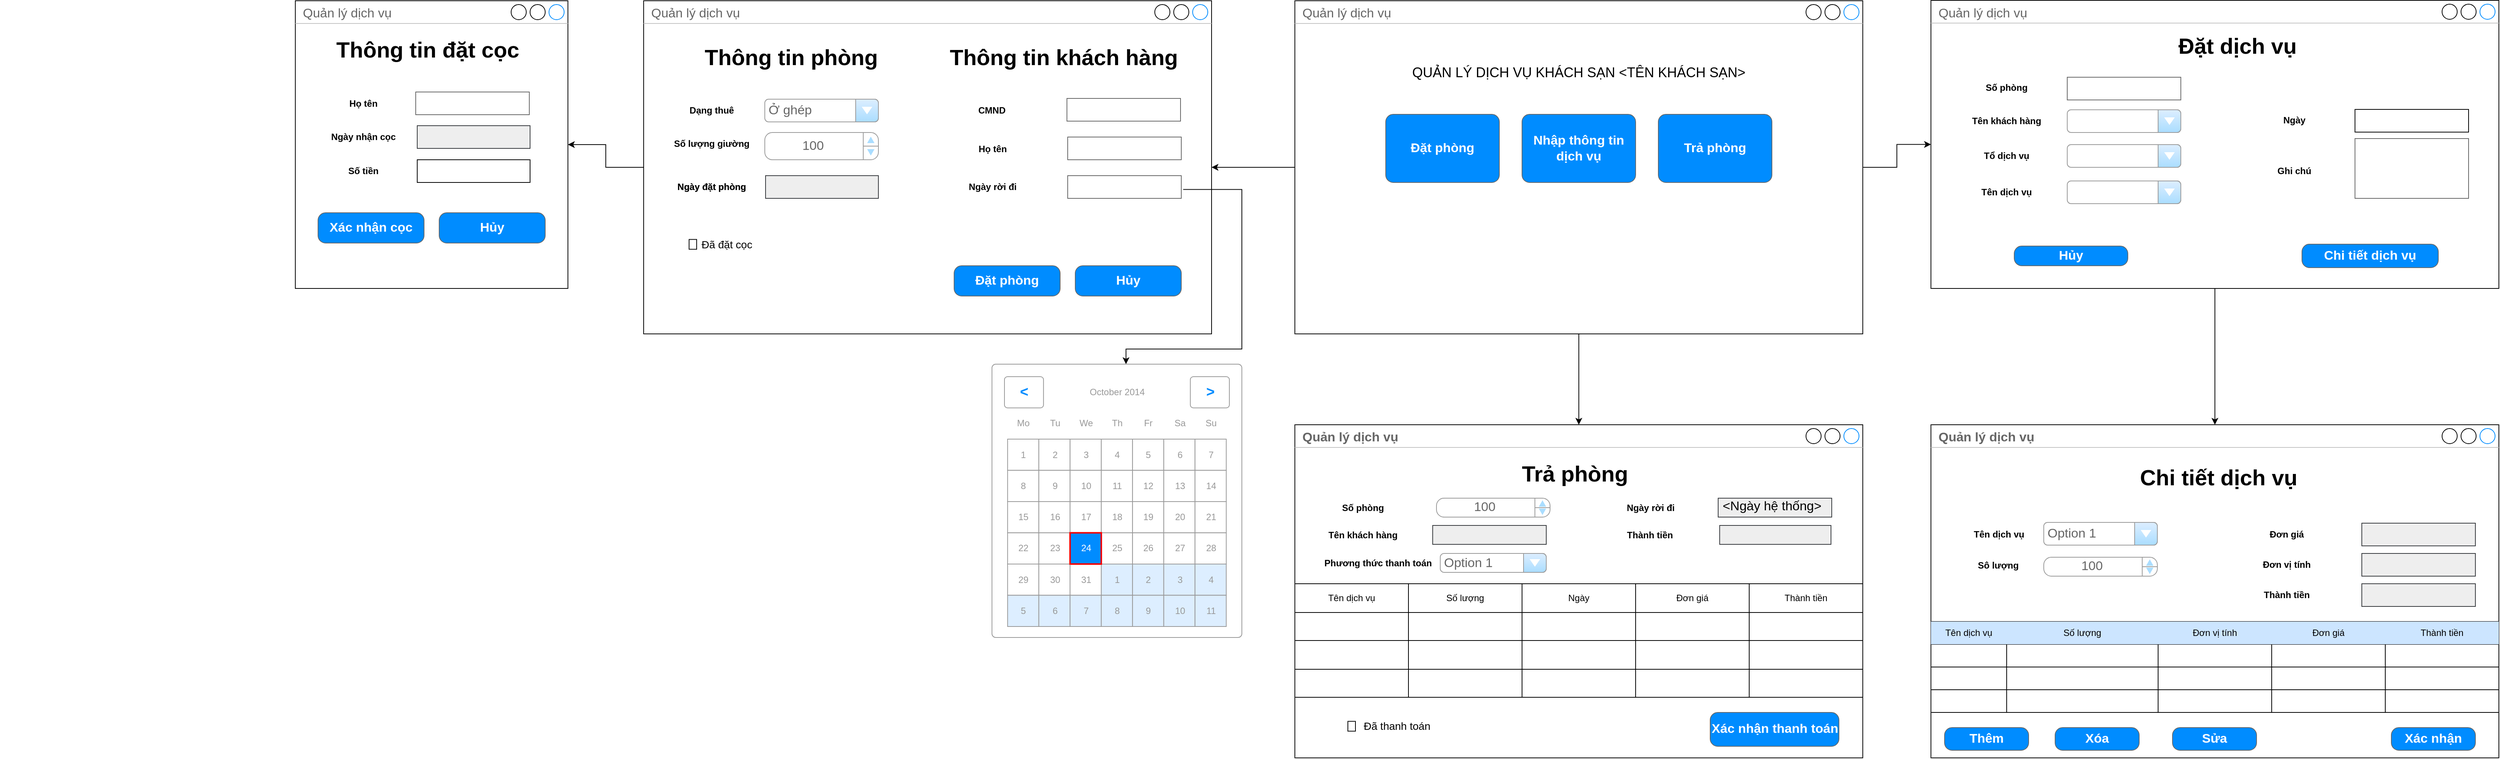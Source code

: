 <mxfile version="14.7.7" type="github">
  <diagram id="JSLYW5las_3jaCacX6Xa" name="Page-1">
    <mxGraphModel dx="2921" dy="644" grid="1" gridSize="10" guides="1" tooltips="1" connect="1" arrows="1" fold="1" page="1" pageScale="1" pageWidth="850" pageHeight="1100" math="0" shadow="0">
      <root>
        <mxCell id="0" />
        <mxCell id="1" parent="0" />
        <mxCell id="J86y39Cw3nPgJy3DNBM7-63" style="edgeStyle=orthogonalEdgeStyle;rounded=0;orthogonalLoop=1;jettySize=auto;html=1;" parent="1" source="ujUrHDo3ct17JqZA6DmU-1" target="iy7l8Z3j97CfQDaK9TCk-16" edge="1">
          <mxGeometry relative="1" as="geometry" />
        </mxCell>
        <mxCell id="J86y39Cw3nPgJy3DNBM7-64" style="edgeStyle=orthogonalEdgeStyle;rounded=0;orthogonalLoop=1;jettySize=auto;html=1;" parent="1" source="ujUrHDo3ct17JqZA6DmU-1" target="iy7l8Z3j97CfQDaK9TCk-17" edge="1">
          <mxGeometry relative="1" as="geometry" />
        </mxCell>
        <mxCell id="J86y39Cw3nPgJy3DNBM7-65" style="edgeStyle=orthogonalEdgeStyle;rounded=0;orthogonalLoop=1;jettySize=auto;html=1;" parent="1" source="ujUrHDo3ct17JqZA6DmU-1" target="ujUrHDo3ct17JqZA6DmU-11" edge="1">
          <mxGeometry relative="1" as="geometry" />
        </mxCell>
        <mxCell id="ujUrHDo3ct17JqZA6DmU-1" value="Quản lý dịch vụ" style="strokeWidth=1;shadow=0;dashed=0;align=center;html=1;shape=mxgraph.mockup.containers.window;align=left;verticalAlign=top;spacingLeft=8;strokeColor2=#008cff;strokeColor3=#c4c4c4;fontColor=#666666;mainText=;fontSize=17;labelBackgroundColor=none;" parent="1" vertex="1">
          <mxGeometry x="60" y="30" width="750" height="440" as="geometry" />
        </mxCell>
        <mxCell id="ujUrHDo3ct17JqZA6DmU-8" value="Đặt phòng" style="strokeWidth=1;shadow=0;dashed=0;align=center;html=1;shape=mxgraph.mockup.buttons.button;strokeColor=#666666;fontColor=#ffffff;mainText=;buttonStyle=round;fontSize=17;fontStyle=1;fillColor=#008cff;whiteSpace=wrap;" parent="1" vertex="1">
          <mxGeometry x="180" y="180" width="150" height="90" as="geometry" />
        </mxCell>
        <mxCell id="ujUrHDo3ct17JqZA6DmU-9" value="Nhập thông tin dịch vụ" style="strokeWidth=1;shadow=0;dashed=0;align=center;html=1;shape=mxgraph.mockup.buttons.button;strokeColor=#666666;fontColor=#ffffff;mainText=;buttonStyle=round;fontSize=17;fontStyle=1;fillColor=#008cff;whiteSpace=wrap;" parent="1" vertex="1">
          <mxGeometry x="360" y="180" width="150" height="90" as="geometry" />
        </mxCell>
        <mxCell id="ujUrHDo3ct17JqZA6DmU-10" value="Trả phòng" style="strokeWidth=1;shadow=0;dashed=0;align=center;html=1;shape=mxgraph.mockup.buttons.button;strokeColor=#666666;fontColor=#ffffff;mainText=;buttonStyle=round;fontSize=17;fontStyle=1;fillColor=#008cff;whiteSpace=wrap;" parent="1" vertex="1">
          <mxGeometry x="540" y="180" width="150" height="90" as="geometry" />
        </mxCell>
        <mxCell id="rDmMaY0uW623CmIvIKGu-4" style="edgeStyle=orthogonalEdgeStyle;rounded=0;orthogonalLoop=1;jettySize=auto;html=1;" parent="1" source="ujUrHDo3ct17JqZA6DmU-11" target="J86y39Cw3nPgJy3DNBM7-113" edge="1">
          <mxGeometry relative="1" as="geometry" />
        </mxCell>
        <mxCell id="ujUrHDo3ct17JqZA6DmU-11" value="Quản lý dịch vụ" style="strokeWidth=1;shadow=0;dashed=0;align=center;html=1;shape=mxgraph.mockup.containers.window;align=left;verticalAlign=top;spacingLeft=8;strokeColor2=#008cff;strokeColor3=#c4c4c4;fontColor=#666666;mainText=;fontSize=17;labelBackgroundColor=none;" parent="1" vertex="1">
          <mxGeometry x="-800" y="30" width="750" height="440" as="geometry" />
        </mxCell>
        <mxCell id="ujUrHDo3ct17JqZA6DmU-30" value="Dạng thuê" style="text;html=1;strokeColor=none;fillColor=none;align=center;verticalAlign=middle;whiteSpace=wrap;rounded=0;fontStyle=1" parent="1" vertex="1">
          <mxGeometry x="-770" y="160" width="120" height="30" as="geometry" />
        </mxCell>
        <mxCell id="ujUrHDo3ct17JqZA6DmU-31" value="Ở ghép" style="strokeWidth=1;shadow=0;dashed=0;align=center;html=1;shape=mxgraph.mockup.forms.comboBox;strokeColor=#999999;fillColor=#ddeeff;align=left;fillColor2=#aaddff;mainText=;fontColor=#666666;fontSize=17;spacingLeft=3;" parent="1" vertex="1">
          <mxGeometry x="-640" y="160" width="150" height="30" as="geometry" />
        </mxCell>
        <mxCell id="ujUrHDo3ct17JqZA6DmU-124" style="edgeStyle=orthogonalEdgeStyle;rounded=0;orthogonalLoop=1;jettySize=auto;html=1;fontSize=29;" parent="1" edge="1">
          <mxGeometry relative="1" as="geometry">
            <Array as="points">
              <mxPoint x="-400" y="235" />
              <mxPoint x="-400" y="453" />
              <mxPoint x="-370" y="453" />
              <mxPoint x="-370" y="990" />
            </Array>
            <mxPoint x="-490" y="235" as="sourcePoint" />
          </mxGeometry>
        </mxCell>
        <mxCell id="ujUrHDo3ct17JqZA6DmU-40" value="Thông tin phòng" style="text;html=1;strokeColor=none;fillColor=none;align=center;verticalAlign=middle;whiteSpace=wrap;rounded=0;fontSize=29;fontStyle=1" parent="1" vertex="1">
          <mxGeometry x="-760" y="70" width="310" height="70" as="geometry" />
        </mxCell>
        <mxCell id="ujUrHDo3ct17JqZA6DmU-41" value="Thông tin khách hàng" style="text;html=1;strokeColor=none;fillColor=none;align=center;verticalAlign=middle;whiteSpace=wrap;rounded=0;fontSize=29;fontStyle=1" parent="1" vertex="1">
          <mxGeometry x="-400" y="70" width="310" height="70" as="geometry" />
        </mxCell>
        <mxCell id="ujUrHDo3ct17JqZA6DmU-43" value="CMND" style="text;html=1;strokeColor=none;fillColor=none;align=center;verticalAlign=middle;whiteSpace=wrap;rounded=0;fontStyle=1" parent="1" vertex="1">
          <mxGeometry x="-400" y="160" width="120" height="30" as="geometry" />
        </mxCell>
        <mxCell id="ujUrHDo3ct17JqZA6DmU-44" value="" style="strokeWidth=1;shadow=0;dashed=0;align=center;html=1;shape=mxgraph.mockup.text.textBox;fontColor=#666666;align=left;fontSize=17;spacingLeft=4;spacingTop=-3;strokeColor=#666666;mainText=;fillColor=#FFFFFF;" parent="1" vertex="1">
          <mxGeometry x="-241" y="159" width="150" height="30" as="geometry" />
        </mxCell>
        <mxCell id="ujUrHDo3ct17JqZA6DmU-45" value="Họ tên" style="text;html=1;strokeColor=none;fillColor=none;align=center;verticalAlign=middle;whiteSpace=wrap;rounded=0;fontStyle=1" parent="1" vertex="1">
          <mxGeometry x="-399" y="211" width="120" height="30" as="geometry" />
        </mxCell>
        <mxCell id="ujUrHDo3ct17JqZA6DmU-46" value="" style="strokeWidth=1;shadow=0;dashed=0;align=center;html=1;shape=mxgraph.mockup.text.textBox;fontColor=#666666;align=left;fontSize=17;spacingLeft=4;spacingTop=-3;strokeColor=#666666;mainText=;fillColor=#FFFFFF;" parent="1" vertex="1">
          <mxGeometry x="-240" y="210" width="150" height="30" as="geometry" />
        </mxCell>
        <mxCell id="ujUrHDo3ct17JqZA6DmU-47" value="Ngày rời đi" style="text;html=1;strokeColor=none;fillColor=none;align=center;verticalAlign=middle;whiteSpace=wrap;rounded=0;fontStyle=1" parent="1" vertex="1">
          <mxGeometry x="-399" y="261" width="120" height="30" as="geometry" />
        </mxCell>
        <mxCell id="ujUrHDo3ct17JqZA6DmU-117" style="edgeStyle=orthogonalEdgeStyle;rounded=0;orthogonalLoop=1;jettySize=auto;html=1;fontSize=29;exitX=1.017;exitY=0.608;exitDx=0;exitDy=0;exitPerimeter=0;" parent="1" source="ujUrHDo3ct17JqZA6DmU-48" target="ujUrHDo3ct17JqZA6DmU-63" edge="1">
          <mxGeometry relative="1" as="geometry">
            <Array as="points">
              <mxPoint x="-10" y="279" />
              <mxPoint x="-10" y="490" />
              <mxPoint x="-163" y="490" />
            </Array>
          </mxGeometry>
        </mxCell>
        <mxCell id="ujUrHDo3ct17JqZA6DmU-48" value="" style="strokeWidth=1;shadow=0;dashed=0;align=center;html=1;shape=mxgraph.mockup.text.textBox;fontColor=#666666;align=left;fontSize=17;spacingLeft=4;spacingTop=-3;strokeColor=#666666;mainText=;fillColor=#FFFFFF;" parent="1" vertex="1">
          <mxGeometry x="-240" y="261" width="150" height="30" as="geometry" />
        </mxCell>
        <mxCell id="ujUrHDo3ct17JqZA6DmU-61" value="Số lượng giường" style="text;html=1;strokeColor=none;fillColor=none;align=center;verticalAlign=middle;whiteSpace=wrap;rounded=0;fontStyle=1" parent="1" vertex="1">
          <mxGeometry x="-770" y="204" width="120" height="30" as="geometry" />
        </mxCell>
        <mxCell id="ujUrHDo3ct17JqZA6DmU-63" value="" style="strokeWidth=1;shadow=0;dashed=0;align=center;html=1;shape=mxgraph.mockup.forms.rrect;rSize=5;strokeColor=#999999;fillColor=#ffffff;fontSize=29;" parent="1" vertex="1">
          <mxGeometry x="-340" y="510" width="330" height="360.94" as="geometry" />
        </mxCell>
        <mxCell id="ujUrHDo3ct17JqZA6DmU-64" value="October 2014" style="strokeWidth=1;shadow=0;dashed=0;align=center;html=1;shape=mxgraph.mockup.forms.anchor;fontColor=#999999;" parent="ujUrHDo3ct17JqZA6DmU-63" vertex="1">
          <mxGeometry x="61.875" y="16.5" width="206.25" height="41.25" as="geometry" />
        </mxCell>
        <mxCell id="ujUrHDo3ct17JqZA6DmU-65" value="&lt;" style="strokeWidth=1;shadow=0;dashed=0;align=center;html=1;shape=mxgraph.mockup.forms.rrect;rSize=4;strokeColor=#999999;fontColor=#008cff;fontSize=19;fontStyle=1;" parent="ujUrHDo3ct17JqZA6DmU-63" vertex="1">
          <mxGeometry x="16.5" y="16.5" width="51.562" height="41.25" as="geometry" />
        </mxCell>
        <mxCell id="ujUrHDo3ct17JqZA6DmU-66" value="&gt;" style="strokeWidth=1;shadow=0;dashed=0;align=center;html=1;shape=mxgraph.mockup.forms.rrect;rSize=4;strokeColor=#999999;fontColor=#008cff;fontSize=19;fontStyle=1;" parent="ujUrHDo3ct17JqZA6DmU-63" vertex="1">
          <mxGeometry x="261.938" y="16.5" width="51.562" height="41.25" as="geometry" />
        </mxCell>
        <mxCell id="ujUrHDo3ct17JqZA6DmU-67" value="Mo" style="strokeWidth=1;shadow=0;dashed=0;align=center;html=1;shape=mxgraph.mockup.forms.anchor;fontColor=#999999;" parent="ujUrHDo3ct17JqZA6DmU-63" vertex="1">
          <mxGeometry x="20.625" y="57.75" width="41.25" height="41.25" as="geometry" />
        </mxCell>
        <mxCell id="ujUrHDo3ct17JqZA6DmU-68" value="Tu" style="strokeWidth=1;shadow=0;dashed=0;align=center;html=1;shape=mxgraph.mockup.forms.anchor;fontColor=#999999;" parent="ujUrHDo3ct17JqZA6DmU-63" vertex="1">
          <mxGeometry x="61.875" y="57.75" width="41.25" height="41.25" as="geometry" />
        </mxCell>
        <mxCell id="ujUrHDo3ct17JqZA6DmU-69" value="We" style="strokeWidth=1;shadow=0;dashed=0;align=center;html=1;shape=mxgraph.mockup.forms.anchor;fontColor=#999999;" parent="ujUrHDo3ct17JqZA6DmU-63" vertex="1">
          <mxGeometry x="103.125" y="57.75" width="41.25" height="41.25" as="geometry" />
        </mxCell>
        <mxCell id="ujUrHDo3ct17JqZA6DmU-70" value="Th" style="strokeWidth=1;shadow=0;dashed=0;align=center;html=1;shape=mxgraph.mockup.forms.anchor;fontColor=#999999;" parent="ujUrHDo3ct17JqZA6DmU-63" vertex="1">
          <mxGeometry x="144.375" y="57.75" width="41.25" height="41.25" as="geometry" />
        </mxCell>
        <mxCell id="ujUrHDo3ct17JqZA6DmU-71" value="Fr" style="strokeWidth=1;shadow=0;dashed=0;align=center;html=1;shape=mxgraph.mockup.forms.anchor;fontColor=#999999;" parent="ujUrHDo3ct17JqZA6DmU-63" vertex="1">
          <mxGeometry x="185.625" y="57.75" width="41.25" height="41.25" as="geometry" />
        </mxCell>
        <mxCell id="ujUrHDo3ct17JqZA6DmU-72" value="Sa" style="strokeWidth=1;shadow=0;dashed=0;align=center;html=1;shape=mxgraph.mockup.forms.anchor;fontColor=#999999;" parent="ujUrHDo3ct17JqZA6DmU-63" vertex="1">
          <mxGeometry x="226.875" y="57.75" width="41.25" height="41.25" as="geometry" />
        </mxCell>
        <mxCell id="ujUrHDo3ct17JqZA6DmU-73" value="Su" style="strokeWidth=1;shadow=0;dashed=0;align=center;html=1;shape=mxgraph.mockup.forms.anchor;fontColor=#999999;" parent="ujUrHDo3ct17JqZA6DmU-63" vertex="1">
          <mxGeometry x="268.125" y="57.75" width="41.25" height="41.25" as="geometry" />
        </mxCell>
        <mxCell id="ujUrHDo3ct17JqZA6DmU-74" value="1" style="strokeWidth=1;shadow=0;dashed=0;align=center;html=1;shape=mxgraph.mockup.forms.rrect;rSize=0;strokeColor=#999999;fontColor=#999999;" parent="ujUrHDo3ct17JqZA6DmU-63" vertex="1">
          <mxGeometry x="20.625" y="99.001" width="41.25" height="41.25" as="geometry" />
        </mxCell>
        <mxCell id="ujUrHDo3ct17JqZA6DmU-75" value="2" style="strokeWidth=1;shadow=0;dashed=0;align=center;html=1;shape=mxgraph.mockup.forms.rrect;rSize=0;strokeColor=#999999;fontColor=#999999;" parent="ujUrHDo3ct17JqZA6DmU-63" vertex="1">
          <mxGeometry x="61.875" y="99.001" width="41.25" height="41.25" as="geometry" />
        </mxCell>
        <mxCell id="ujUrHDo3ct17JqZA6DmU-76" value="3" style="strokeWidth=1;shadow=0;dashed=0;align=center;html=1;shape=mxgraph.mockup.forms.rrect;rSize=0;strokeColor=#999999;fontColor=#999999;" parent="ujUrHDo3ct17JqZA6DmU-63" vertex="1">
          <mxGeometry x="103.125" y="99.001" width="41.25" height="41.25" as="geometry" />
        </mxCell>
        <mxCell id="ujUrHDo3ct17JqZA6DmU-77" value="4" style="strokeWidth=1;shadow=0;dashed=0;align=center;html=1;shape=mxgraph.mockup.forms.rrect;rSize=0;strokeColor=#999999;fontColor=#999999;" parent="ujUrHDo3ct17JqZA6DmU-63" vertex="1">
          <mxGeometry x="144.375" y="99.001" width="41.25" height="41.25" as="geometry" />
        </mxCell>
        <mxCell id="ujUrHDo3ct17JqZA6DmU-78" value="5" style="strokeWidth=1;shadow=0;dashed=0;align=center;html=1;shape=mxgraph.mockup.forms.rrect;rSize=0;strokeColor=#999999;fontColor=#999999;" parent="ujUrHDo3ct17JqZA6DmU-63" vertex="1">
          <mxGeometry x="185.625" y="99.001" width="41.25" height="41.25" as="geometry" />
        </mxCell>
        <mxCell id="ujUrHDo3ct17JqZA6DmU-79" value="6" style="strokeWidth=1;shadow=0;dashed=0;align=center;html=1;shape=mxgraph.mockup.forms.rrect;rSize=0;strokeColor=#999999;fontColor=#999999;" parent="ujUrHDo3ct17JqZA6DmU-63" vertex="1">
          <mxGeometry x="226.875" y="99.001" width="41.25" height="41.25" as="geometry" />
        </mxCell>
        <mxCell id="ujUrHDo3ct17JqZA6DmU-80" value="7" style="strokeWidth=1;shadow=0;dashed=0;align=center;html=1;shape=mxgraph.mockup.forms.rrect;rSize=0;strokeColor=#999999;fontColor=#999999;" parent="ujUrHDo3ct17JqZA6DmU-63" vertex="1">
          <mxGeometry x="268.125" y="99.001" width="41.25" height="41.25" as="geometry" />
        </mxCell>
        <mxCell id="ujUrHDo3ct17JqZA6DmU-81" value="8" style="strokeWidth=1;shadow=0;dashed=0;align=center;html=1;shape=mxgraph.mockup.forms.rrect;rSize=0;strokeColor=#999999;fontColor=#999999;" parent="ujUrHDo3ct17JqZA6DmU-63" vertex="1">
          <mxGeometry x="20.625" y="140.251" width="41.25" height="41.25" as="geometry" />
        </mxCell>
        <mxCell id="ujUrHDo3ct17JqZA6DmU-82" value="9" style="strokeWidth=1;shadow=0;dashed=0;align=center;html=1;shape=mxgraph.mockup.forms.rrect;rSize=0;strokeColor=#999999;fontColor=#999999;" parent="ujUrHDo3ct17JqZA6DmU-63" vertex="1">
          <mxGeometry x="61.875" y="140.251" width="41.25" height="41.25" as="geometry" />
        </mxCell>
        <mxCell id="ujUrHDo3ct17JqZA6DmU-83" value="10" style="strokeWidth=1;shadow=0;dashed=0;align=center;html=1;shape=mxgraph.mockup.forms.rrect;rSize=0;strokeColor=#999999;fontColor=#999999;" parent="ujUrHDo3ct17JqZA6DmU-63" vertex="1">
          <mxGeometry x="103.125" y="140.251" width="41.25" height="41.25" as="geometry" />
        </mxCell>
        <mxCell id="ujUrHDo3ct17JqZA6DmU-84" value="11" style="strokeWidth=1;shadow=0;dashed=0;align=center;html=1;shape=mxgraph.mockup.forms.rrect;rSize=0;strokeColor=#999999;fontColor=#999999;" parent="ujUrHDo3ct17JqZA6DmU-63" vertex="1">
          <mxGeometry x="144.375" y="140.251" width="41.25" height="41.25" as="geometry" />
        </mxCell>
        <mxCell id="ujUrHDo3ct17JqZA6DmU-85" value="12" style="strokeWidth=1;shadow=0;dashed=0;align=center;html=1;shape=mxgraph.mockup.forms.rrect;rSize=0;strokeColor=#999999;fontColor=#999999;" parent="ujUrHDo3ct17JqZA6DmU-63" vertex="1">
          <mxGeometry x="185.625" y="140.251" width="41.25" height="41.25" as="geometry" />
        </mxCell>
        <mxCell id="ujUrHDo3ct17JqZA6DmU-86" value="13" style="strokeWidth=1;shadow=0;dashed=0;align=center;html=1;shape=mxgraph.mockup.forms.rrect;rSize=0;strokeColor=#999999;fontColor=#999999;" parent="ujUrHDo3ct17JqZA6DmU-63" vertex="1">
          <mxGeometry x="226.875" y="140.251" width="41.25" height="41.25" as="geometry" />
        </mxCell>
        <mxCell id="ujUrHDo3ct17JqZA6DmU-87" value="14" style="strokeWidth=1;shadow=0;dashed=0;align=center;html=1;shape=mxgraph.mockup.forms.rrect;rSize=0;strokeColor=#999999;fontColor=#999999;" parent="ujUrHDo3ct17JqZA6DmU-63" vertex="1">
          <mxGeometry x="268.125" y="140.251" width="41.25" height="41.25" as="geometry" />
        </mxCell>
        <mxCell id="ujUrHDo3ct17JqZA6DmU-88" value="15" style="strokeWidth=1;shadow=0;dashed=0;align=center;html=1;shape=mxgraph.mockup.forms.rrect;rSize=0;strokeColor=#999999;fontColor=#999999;" parent="ujUrHDo3ct17JqZA6DmU-63" vertex="1">
          <mxGeometry x="20.625" y="181.501" width="41.25" height="41.25" as="geometry" />
        </mxCell>
        <mxCell id="ujUrHDo3ct17JqZA6DmU-89" value="16" style="strokeWidth=1;shadow=0;dashed=0;align=center;html=1;shape=mxgraph.mockup.forms.rrect;rSize=0;strokeColor=#999999;fontColor=#999999;" parent="ujUrHDo3ct17JqZA6DmU-63" vertex="1">
          <mxGeometry x="61.875" y="181.501" width="41.25" height="41.25" as="geometry" />
        </mxCell>
        <mxCell id="ujUrHDo3ct17JqZA6DmU-90" value="17" style="strokeWidth=1;shadow=0;dashed=0;align=center;html=1;shape=mxgraph.mockup.forms.rrect;rSize=0;strokeColor=#999999;fontColor=#999999;" parent="ujUrHDo3ct17JqZA6DmU-63" vertex="1">
          <mxGeometry x="103.125" y="181.501" width="41.25" height="41.25" as="geometry" />
        </mxCell>
        <mxCell id="ujUrHDo3ct17JqZA6DmU-91" value="18" style="strokeWidth=1;shadow=0;dashed=0;align=center;html=1;shape=mxgraph.mockup.forms.rrect;rSize=0;strokeColor=#999999;fontColor=#999999;" parent="ujUrHDo3ct17JqZA6DmU-63" vertex="1">
          <mxGeometry x="144.375" y="181.501" width="41.25" height="41.25" as="geometry" />
        </mxCell>
        <mxCell id="ujUrHDo3ct17JqZA6DmU-92" value="19" style="strokeWidth=1;shadow=0;dashed=0;align=center;html=1;shape=mxgraph.mockup.forms.rrect;rSize=0;strokeColor=#999999;fontColor=#999999;" parent="ujUrHDo3ct17JqZA6DmU-63" vertex="1">
          <mxGeometry x="185.625" y="181.501" width="41.25" height="41.25" as="geometry" />
        </mxCell>
        <mxCell id="ujUrHDo3ct17JqZA6DmU-93" value="20" style="strokeWidth=1;shadow=0;dashed=0;align=center;html=1;shape=mxgraph.mockup.forms.rrect;rSize=0;strokeColor=#999999;fontColor=#999999;" parent="ujUrHDo3ct17JqZA6DmU-63" vertex="1">
          <mxGeometry x="226.875" y="181.501" width="41.25" height="41.25" as="geometry" />
        </mxCell>
        <mxCell id="ujUrHDo3ct17JqZA6DmU-94" value="21" style="strokeWidth=1;shadow=0;dashed=0;align=center;html=1;shape=mxgraph.mockup.forms.rrect;rSize=0;strokeColor=#999999;fontColor=#999999;" parent="ujUrHDo3ct17JqZA6DmU-63" vertex="1">
          <mxGeometry x="268.125" y="181.501" width="41.25" height="41.25" as="geometry" />
        </mxCell>
        <mxCell id="ujUrHDo3ct17JqZA6DmU-95" value="22" style="strokeWidth=1;shadow=0;dashed=0;align=center;html=1;shape=mxgraph.mockup.forms.rrect;rSize=0;strokeColor=#999999;fontColor=#999999;" parent="ujUrHDo3ct17JqZA6DmU-63" vertex="1">
          <mxGeometry x="20.625" y="222.752" width="41.25" height="41.25" as="geometry" />
        </mxCell>
        <mxCell id="ujUrHDo3ct17JqZA6DmU-96" value="23" style="strokeWidth=1;shadow=0;dashed=0;align=center;html=1;shape=mxgraph.mockup.forms.rrect;rSize=0;strokeColor=#999999;fontColor=#999999;" parent="ujUrHDo3ct17JqZA6DmU-63" vertex="1">
          <mxGeometry x="61.875" y="222.752" width="41.25" height="41.25" as="geometry" />
        </mxCell>
        <mxCell id="ujUrHDo3ct17JqZA6DmU-97" value="25" style="strokeWidth=1;shadow=0;dashed=0;align=center;html=1;shape=mxgraph.mockup.forms.rrect;rSize=0;strokeColor=#999999;fontColor=#999999;" parent="ujUrHDo3ct17JqZA6DmU-63" vertex="1">
          <mxGeometry x="144.375" y="222.752" width="41.25" height="41.25" as="geometry" />
        </mxCell>
        <mxCell id="ujUrHDo3ct17JqZA6DmU-98" value="26" style="strokeWidth=1;shadow=0;dashed=0;align=center;html=1;shape=mxgraph.mockup.forms.rrect;rSize=0;strokeColor=#999999;fontColor=#999999;" parent="ujUrHDo3ct17JqZA6DmU-63" vertex="1">
          <mxGeometry x="185.625" y="222.752" width="41.25" height="41.25" as="geometry" />
        </mxCell>
        <mxCell id="ujUrHDo3ct17JqZA6DmU-99" value="27" style="strokeWidth=1;shadow=0;dashed=0;align=center;html=1;shape=mxgraph.mockup.forms.rrect;rSize=0;strokeColor=#999999;fontColor=#999999;" parent="ujUrHDo3ct17JqZA6DmU-63" vertex="1">
          <mxGeometry x="226.875" y="222.752" width="41.25" height="41.25" as="geometry" />
        </mxCell>
        <mxCell id="ujUrHDo3ct17JqZA6DmU-100" value="28" style="strokeWidth=1;shadow=0;dashed=0;align=center;html=1;shape=mxgraph.mockup.forms.rrect;rSize=0;strokeColor=#999999;fontColor=#999999;" parent="ujUrHDo3ct17JqZA6DmU-63" vertex="1">
          <mxGeometry x="268.125" y="222.752" width="41.25" height="41.25" as="geometry" />
        </mxCell>
        <mxCell id="ujUrHDo3ct17JqZA6DmU-101" value="29" style="strokeWidth=1;shadow=0;dashed=0;align=center;html=1;shape=mxgraph.mockup.forms.rrect;rSize=0;strokeColor=#999999;fontColor=#999999;" parent="ujUrHDo3ct17JqZA6DmU-63" vertex="1">
          <mxGeometry x="20.625" y="264.002" width="41.25" height="41.25" as="geometry" />
        </mxCell>
        <mxCell id="ujUrHDo3ct17JqZA6DmU-102" value="30" style="strokeWidth=1;shadow=0;dashed=0;align=center;html=1;shape=mxgraph.mockup.forms.rrect;rSize=0;strokeColor=#999999;fontColor=#999999;" parent="ujUrHDo3ct17JqZA6DmU-63" vertex="1">
          <mxGeometry x="61.875" y="264.002" width="41.25" height="41.25" as="geometry" />
        </mxCell>
        <mxCell id="ujUrHDo3ct17JqZA6DmU-103" value="31" style="strokeWidth=1;shadow=0;dashed=0;align=center;html=1;shape=mxgraph.mockup.forms.rrect;rSize=0;strokeColor=#999999;fontColor=#999999;" parent="ujUrHDo3ct17JqZA6DmU-63" vertex="1">
          <mxGeometry x="103.125" y="264.002" width="41.25" height="41.25" as="geometry" />
        </mxCell>
        <mxCell id="ujUrHDo3ct17JqZA6DmU-104" value="1" style="strokeWidth=1;shadow=0;dashed=0;align=center;html=1;shape=mxgraph.mockup.forms.rrect;rSize=0;strokeColor=#999999;fontColor=#999999;fillColor=#ddeeff;" parent="ujUrHDo3ct17JqZA6DmU-63" vertex="1">
          <mxGeometry x="144.375" y="264.002" width="41.25" height="41.25" as="geometry" />
        </mxCell>
        <mxCell id="ujUrHDo3ct17JqZA6DmU-105" value="2" style="strokeWidth=1;shadow=0;dashed=0;align=center;html=1;shape=mxgraph.mockup.forms.rrect;rSize=0;strokeColor=#999999;fontColor=#999999;fillColor=#ddeeff;" parent="ujUrHDo3ct17JqZA6DmU-63" vertex="1">
          <mxGeometry x="185.625" y="264.002" width="41.25" height="41.25" as="geometry" />
        </mxCell>
        <mxCell id="ujUrHDo3ct17JqZA6DmU-106" value="3" style="strokeWidth=1;shadow=0;dashed=0;align=center;html=1;shape=mxgraph.mockup.forms.rrect;rSize=0;strokeColor=#999999;fontColor=#999999;fillColor=#ddeeff;" parent="ujUrHDo3ct17JqZA6DmU-63" vertex="1">
          <mxGeometry x="226.875" y="264.002" width="41.25" height="41.25" as="geometry" />
        </mxCell>
        <mxCell id="ujUrHDo3ct17JqZA6DmU-107" value="4" style="strokeWidth=1;shadow=0;dashed=0;align=center;html=1;shape=mxgraph.mockup.forms.rrect;rSize=0;strokeColor=#999999;fontColor=#999999;fillColor=#ddeeff;" parent="ujUrHDo3ct17JqZA6DmU-63" vertex="1">
          <mxGeometry x="268.125" y="264.002" width="41.25" height="41.25" as="geometry" />
        </mxCell>
        <mxCell id="ujUrHDo3ct17JqZA6DmU-108" value="5" style="strokeWidth=1;shadow=0;dashed=0;align=center;html=1;shape=mxgraph.mockup.forms.rrect;rSize=0;strokeColor=#999999;fontColor=#999999;fillColor=#ddeeff;" parent="ujUrHDo3ct17JqZA6DmU-63" vertex="1">
          <mxGeometry x="20.625" y="305.252" width="41.25" height="41.25" as="geometry" />
        </mxCell>
        <mxCell id="ujUrHDo3ct17JqZA6DmU-109" value="6" style="strokeWidth=1;shadow=0;dashed=0;align=center;html=1;shape=mxgraph.mockup.forms.rrect;rSize=0;strokeColor=#999999;fontColor=#999999;fillColor=#ddeeff;" parent="ujUrHDo3ct17JqZA6DmU-63" vertex="1">
          <mxGeometry x="61.875" y="305.252" width="41.25" height="41.25" as="geometry" />
        </mxCell>
        <mxCell id="ujUrHDo3ct17JqZA6DmU-110" value="7" style="strokeWidth=1;shadow=0;dashed=0;align=center;html=1;shape=mxgraph.mockup.forms.rrect;rSize=0;strokeColor=#999999;fontColor=#999999;fillColor=#ddeeff;" parent="ujUrHDo3ct17JqZA6DmU-63" vertex="1">
          <mxGeometry x="103.125" y="305.252" width="41.25" height="41.25" as="geometry" />
        </mxCell>
        <mxCell id="ujUrHDo3ct17JqZA6DmU-111" value="8" style="strokeWidth=1;shadow=0;dashed=0;align=center;html=1;shape=mxgraph.mockup.forms.rrect;rSize=0;strokeColor=#999999;fontColor=#999999;fillColor=#ddeeff;" parent="ujUrHDo3ct17JqZA6DmU-63" vertex="1">
          <mxGeometry x="144.375" y="305.252" width="41.25" height="41.25" as="geometry" />
        </mxCell>
        <mxCell id="ujUrHDo3ct17JqZA6DmU-112" value="9" style="strokeWidth=1;shadow=0;dashed=0;align=center;html=1;shape=mxgraph.mockup.forms.rrect;rSize=0;strokeColor=#999999;fontColor=#999999;fillColor=#ddeeff;" parent="ujUrHDo3ct17JqZA6DmU-63" vertex="1">
          <mxGeometry x="185.625" y="305.252" width="41.25" height="41.25" as="geometry" />
        </mxCell>
        <mxCell id="ujUrHDo3ct17JqZA6DmU-113" value="10" style="strokeWidth=1;shadow=0;dashed=0;align=center;html=1;shape=mxgraph.mockup.forms.rrect;rSize=0;strokeColor=#999999;fontColor=#999999;fillColor=#ddeeff;" parent="ujUrHDo3ct17JqZA6DmU-63" vertex="1">
          <mxGeometry x="226.875" y="305.252" width="41.25" height="41.25" as="geometry" />
        </mxCell>
        <mxCell id="ujUrHDo3ct17JqZA6DmU-114" value="11" style="strokeWidth=1;shadow=0;dashed=0;align=center;html=1;shape=mxgraph.mockup.forms.rrect;rSize=0;strokeColor=#999999;fontColor=#999999;fillColor=#ddeeff;" parent="ujUrHDo3ct17JqZA6DmU-63" vertex="1">
          <mxGeometry x="268.125" y="305.252" width="41.25" height="41.25" as="geometry" />
        </mxCell>
        <mxCell id="ujUrHDo3ct17JqZA6DmU-115" value="24" style="strokeWidth=1;shadow=0;dashed=0;align=center;html=1;shape=mxgraph.mockup.forms.rrect;rSize=0;strokeColor=#ff0000;fontColor=#ffffff;strokeWidth=2;fillColor=#008cff;" parent="ujUrHDo3ct17JqZA6DmU-63" vertex="1">
          <mxGeometry x="103.125" y="222.752" width="41.25" height="41.25" as="geometry" />
        </mxCell>
        <mxCell id="ujUrHDo3ct17JqZA6DmU-132" value="&lt;table cellpadding=&quot;0&quot; cellspacing=&quot;0&quot; style=&quot;width:100%;height:100%;&quot;&gt;&lt;tr&gt;&lt;td style=&quot;width:85%&quot;&gt;100&lt;/td&gt;&lt;td style=&quot;width:15%&quot;&gt;&lt;/td&gt;&lt;/tr&gt;&lt;/table&gt;" style="strokeWidth=1;shadow=0;dashed=0;align=center;html=1;shape=mxgraph.mockup.forms.spinner;strokeColor=#999999;spinLayout=right;spinStyle=normal;adjStyle=triangle;fillColor=#aaddff;fontSize=17;fontColor=#666666;mainText=;html=1;overflow=fill;" parent="1" vertex="1">
          <mxGeometry x="-640" y="204" width="150" height="36" as="geometry" />
        </mxCell>
        <mxCell id="iy7l8Z3j97CfQDaK9TCk-1" value="QUẢN LÝ DỊCH VỤ KHÁCH SẠN &amp;lt;TÊN KHÁCH SẠN&amp;gt;" style="text;html=1;strokeColor=none;fillColor=none;align=center;verticalAlign=middle;whiteSpace=wrap;rounded=0;fontSize=18;" parent="1" vertex="1">
          <mxGeometry x="180" y="80" width="510" height="90" as="geometry" />
        </mxCell>
        <mxCell id="iy7l8Z3j97CfQDaK9TCk-15" value="Hủy" style="strokeWidth=1;shadow=0;dashed=0;align=center;html=1;shape=mxgraph.mockup.buttons.button;strokeColor=#666666;fontColor=#ffffff;mainText=;buttonStyle=round;fontSize=17;fontStyle=1;fillColor=#008cff;whiteSpace=wrap;" parent="1" vertex="1">
          <mxGeometry x="-230" y="380" width="140" height="40" as="geometry" />
        </mxCell>
        <mxCell id="J86y39Cw3nPgJy3DNBM7-62" style="edgeStyle=orthogonalEdgeStyle;rounded=0;orthogonalLoop=1;jettySize=auto;html=1;" parent="1" source="iy7l8Z3j97CfQDaK9TCk-16" target="J86y39Cw3nPgJy3DNBM7-3" edge="1">
          <mxGeometry relative="1" as="geometry" />
        </mxCell>
        <mxCell id="iy7l8Z3j97CfQDaK9TCk-16" value="Quản lý dịch vụ" style="strokeWidth=1;shadow=0;dashed=0;align=center;html=1;shape=mxgraph.mockup.containers.window;align=left;verticalAlign=top;spacingLeft=8;strokeColor2=#008cff;strokeColor3=#c4c4c4;fontColor=#666666;mainText=;fontSize=17;labelBackgroundColor=none;" parent="1" vertex="1">
          <mxGeometry x="900" y="29.5" width="750" height="380.5" as="geometry" />
        </mxCell>
        <mxCell id="WSn2ks0rtRTlL89xFY6x-6" value="Đặt phòng" style="strokeWidth=1;shadow=0;dashed=0;align=center;html=1;shape=mxgraph.mockup.buttons.button;strokeColor=#666666;fontColor=#ffffff;mainText=;buttonStyle=round;fontSize=17;fontStyle=1;fillColor=#008cff;whiteSpace=wrap;" parent="1" vertex="1">
          <mxGeometry x="-390" y="380" width="140" height="40" as="geometry" />
        </mxCell>
        <mxCell id="WSn2ks0rtRTlL89xFY6x-7" value="Số phòng" style="text;html=1;strokeColor=none;fillColor=none;align=center;verticalAlign=middle;whiteSpace=wrap;rounded=0;fontStyle=1" parent="1" vertex="1">
          <mxGeometry x="940" y="130" width="120" height="30" as="geometry" />
        </mxCell>
        <mxCell id="WSn2ks0rtRTlL89xFY6x-8" value="" style="strokeWidth=1;shadow=0;dashed=0;align=center;html=1;shape=mxgraph.mockup.text.textBox;fontColor=#666666;align=left;fontSize=17;spacingLeft=4;spacingTop=-3;strokeColor=#666666;mainText=;fillColor=#FFFFFF;" parent="1" vertex="1">
          <mxGeometry x="1080" y="131" width="150" height="30" as="geometry" />
        </mxCell>
        <mxCell id="WSn2ks0rtRTlL89xFY6x-9" value="Đặt dịch vụ" style="text;html=1;strokeColor=none;fillColor=none;align=center;verticalAlign=middle;whiteSpace=wrap;rounded=0;fontSize=29;fontStyle=1" parent="1" vertex="1">
          <mxGeometry x="1150" y="70" width="310" height="40" as="geometry" />
        </mxCell>
        <mxCell id="WSn2ks0rtRTlL89xFY6x-10" value="Tổ dịch vụ" style="text;html=1;strokeColor=none;fillColor=none;align=center;verticalAlign=middle;whiteSpace=wrap;rounded=0;fontStyle=1" parent="1" vertex="1">
          <mxGeometry x="940" y="220" width="120" height="30" as="geometry" />
        </mxCell>
        <mxCell id="WSn2ks0rtRTlL89xFY6x-12" value="Tên dịch vụ" style="text;html=1;strokeColor=none;fillColor=none;align=center;verticalAlign=middle;whiteSpace=wrap;rounded=0;fontStyle=1" parent="1" vertex="1">
          <mxGeometry x="940" y="268" width="120" height="30" as="geometry" />
        </mxCell>
        <mxCell id="VkYrBGM2DWGojtH8OoqM-132" value="" style="group" parent="1" vertex="1" connectable="0">
          <mxGeometry x="50" y="590" width="760" height="440" as="geometry" />
        </mxCell>
        <mxCell id="iy7l8Z3j97CfQDaK9TCk-17" value="Quản lý dịch vụ" style="strokeWidth=1;shadow=0;dashed=0;align=center;html=1;shape=mxgraph.mockup.containers.window;align=left;verticalAlign=top;spacingLeft=8;strokeColor2=#008cff;strokeColor3=#c4c4c4;fontColor=#666666;mainText=;fontSize=17;labelBackgroundColor=none;fontStyle=1" parent="VkYrBGM2DWGojtH8OoqM-132" vertex="1">
          <mxGeometry x="10" width="750" height="440" as="geometry" />
        </mxCell>
        <mxCell id="WSn2ks0rtRTlL89xFY6x-16" value="Trả phòng" style="text;html=1;strokeColor=none;fillColor=none;align=center;verticalAlign=middle;whiteSpace=wrap;rounded=0;fontSize=29;fontStyle=1" parent="VkYrBGM2DWGojtH8OoqM-132" vertex="1">
          <mxGeometry x="215" y="40" width="330" height="50" as="geometry" />
        </mxCell>
        <mxCell id="WSn2ks0rtRTlL89xFY6x-17" value="Số phòng" style="text;html=1;strokeColor=none;fillColor=none;align=center;verticalAlign=middle;whiteSpace=wrap;rounded=0;fontStyle=1" parent="VkYrBGM2DWGojtH8OoqM-132" vertex="1">
          <mxGeometry x="40" y="97" width="120" height="25" as="geometry" />
        </mxCell>
        <mxCell id="WSn2ks0rtRTlL89xFY6x-18" value="&lt;table cellpadding=&quot;0&quot; cellspacing=&quot;0&quot; style=&quot;width:100%;height:100%;&quot;&gt;&lt;tr&gt;&lt;td style=&quot;width:85%&quot;&gt;100&lt;/td&gt;&lt;td style=&quot;width:15%&quot;&gt;&lt;/td&gt;&lt;/tr&gt;&lt;/table&gt;" style="strokeWidth=1;shadow=0;dashed=0;align=center;html=1;shape=mxgraph.mockup.forms.spinner;strokeColor=#999999;spinLayout=right;spinStyle=normal;adjStyle=triangle;fillColor=#aaddff;fontSize=17;fontColor=#666666;mainText=;html=1;overflow=fill;" parent="VkYrBGM2DWGojtH8OoqM-132" vertex="1">
          <mxGeometry x="197" y="97" width="150" height="25" as="geometry" />
        </mxCell>
        <mxCell id="VkYrBGM2DWGojtH8OoqM-6" value="Tên khách hàng" style="text;html=1;strokeColor=none;fillColor=none;align=center;verticalAlign=middle;whiteSpace=wrap;rounded=0;fontStyle=1" parent="VkYrBGM2DWGojtH8OoqM-132" vertex="1">
          <mxGeometry x="40" y="133" width="120" height="25" as="geometry" />
        </mxCell>
        <mxCell id="VkYrBGM2DWGojtH8OoqM-7" value="" style="strokeWidth=1;shadow=0;dashed=0;align=center;html=1;shape=mxgraph.mockup.text.textBox;align=left;fontSize=17;spacingLeft=4;spacingTop=-3;strokeColor=#36393d;mainText=;fillColor=#eeeeee;" parent="VkYrBGM2DWGojtH8OoqM-132" vertex="1">
          <mxGeometry x="192" y="133" width="150" height="25" as="geometry" />
        </mxCell>
        <mxCell id="VkYrBGM2DWGojtH8OoqM-8" value="Ngày rời đi" style="text;html=1;strokeColor=none;fillColor=none;align=center;verticalAlign=middle;whiteSpace=wrap;rounded=0;fontStyle=1" parent="VkYrBGM2DWGojtH8OoqM-132" vertex="1">
          <mxGeometry x="420" y="97" width="120" height="25" as="geometry" />
        </mxCell>
        <mxCell id="VkYrBGM2DWGojtH8OoqM-9" value="&amp;lt;Ngày hệ thống&amp;gt;" style="strokeWidth=1;shadow=0;dashed=0;align=center;html=1;shape=mxgraph.mockup.text.textBox;align=left;fontSize=17;spacingLeft=4;spacingTop=-3;strokeColor=#36393d;mainText=;fillColor=#eeeeee;" parent="VkYrBGM2DWGojtH8OoqM-132" vertex="1">
          <mxGeometry x="569" y="97" width="150" height="25" as="geometry" />
        </mxCell>
        <mxCell id="VkYrBGM2DWGojtH8OoqM-126" value="" style="rounded=0;whiteSpace=wrap;html=1;align=left;fillColor=#eeeeee;strokeColor=#36393d;" parent="VkYrBGM2DWGojtH8OoqM-132" vertex="1">
          <mxGeometry x="571" y="133" width="147" height="25" as="geometry" />
        </mxCell>
        <mxCell id="VkYrBGM2DWGojtH8OoqM-129" value="Xác nhận thanh toán" style="strokeWidth=1;shadow=0;dashed=0;align=center;html=1;shape=mxgraph.mockup.buttons.button;strokeColor=#666666;fontColor=#ffffff;mainText=;buttonStyle=round;fontSize=17;fontStyle=1;fillColor=#008cff;whiteSpace=wrap;" parent="VkYrBGM2DWGojtH8OoqM-132" vertex="1">
          <mxGeometry x="558.5" y="380" width="170" height="44.74" as="geometry" />
        </mxCell>
        <mxCell id="J86y39Cw3nPgJy3DNBM7-66" value="Thành tiền" style="text;html=1;strokeColor=none;fillColor=none;align=center;verticalAlign=middle;whiteSpace=wrap;rounded=0;fontStyle=1" parent="VkYrBGM2DWGojtH8OoqM-132" vertex="1">
          <mxGeometry x="419" y="133" width="120" height="25" as="geometry" />
        </mxCell>
        <mxCell id="J86y39Cw3nPgJy3DNBM7-67" value="" style="shape=table;html=1;whiteSpace=wrap;startSize=0;container=1;collapsible=0;childLayout=tableLayout;" parent="VkYrBGM2DWGojtH8OoqM-132" vertex="1">
          <mxGeometry x="10" y="210" width="750" height="150" as="geometry" />
        </mxCell>
        <mxCell id="J86y39Cw3nPgJy3DNBM7-68" value="" style="shape=partialRectangle;html=1;whiteSpace=wrap;collapsible=0;dropTarget=0;pointerEvents=0;fillColor=none;top=0;left=0;bottom=0;right=0;points=[[0,0.5],[1,0.5]];portConstraint=eastwest;" parent="J86y39Cw3nPgJy3DNBM7-67" vertex="1">
          <mxGeometry width="750" height="38" as="geometry" />
        </mxCell>
        <mxCell id="J86y39Cw3nPgJy3DNBM7-69" value="Tên dịch vụ" style="shape=partialRectangle;html=1;whiteSpace=wrap;connectable=0;overflow=hidden;fillColor=none;top=0;left=0;bottom=0;right=0;" parent="J86y39Cw3nPgJy3DNBM7-68" vertex="1">
          <mxGeometry width="150" height="38" as="geometry" />
        </mxCell>
        <mxCell id="J86y39Cw3nPgJy3DNBM7-70" value="Số lượng" style="shape=partialRectangle;html=1;whiteSpace=wrap;connectable=0;overflow=hidden;fillColor=none;top=0;left=0;bottom=0;right=0;" parent="J86y39Cw3nPgJy3DNBM7-68" vertex="1">
          <mxGeometry x="150" width="150" height="38" as="geometry" />
        </mxCell>
        <mxCell id="J86y39Cw3nPgJy3DNBM7-71" value="Ngày" style="shape=partialRectangle;html=1;whiteSpace=wrap;connectable=0;overflow=hidden;fillColor=none;top=0;left=0;bottom=0;right=0;" parent="J86y39Cw3nPgJy3DNBM7-68" vertex="1">
          <mxGeometry x="300" width="150" height="38" as="geometry" />
        </mxCell>
        <mxCell id="J86y39Cw3nPgJy3DNBM7-72" value="Đơn giá" style="shape=partialRectangle;html=1;whiteSpace=wrap;connectable=0;overflow=hidden;fillColor=none;top=0;left=0;bottom=0;right=0;" parent="J86y39Cw3nPgJy3DNBM7-68" vertex="1">
          <mxGeometry x="450" width="150" height="38" as="geometry" />
        </mxCell>
        <mxCell id="J86y39Cw3nPgJy3DNBM7-73" value="Thành tiền" style="shape=partialRectangle;html=1;whiteSpace=wrap;connectable=0;overflow=hidden;fillColor=none;top=0;left=0;bottom=0;right=0;" parent="J86y39Cw3nPgJy3DNBM7-68" vertex="1">
          <mxGeometry x="600" width="150" height="38" as="geometry" />
        </mxCell>
        <mxCell id="J86y39Cw3nPgJy3DNBM7-74" value="" style="shape=partialRectangle;html=1;whiteSpace=wrap;collapsible=0;dropTarget=0;pointerEvents=0;fillColor=none;top=0;left=0;bottom=0;right=0;points=[[0,0.5],[1,0.5]];portConstraint=eastwest;" parent="J86y39Cw3nPgJy3DNBM7-67" vertex="1">
          <mxGeometry y="38" width="750" height="37" as="geometry" />
        </mxCell>
        <mxCell id="J86y39Cw3nPgJy3DNBM7-75" value="" style="shape=partialRectangle;html=1;whiteSpace=wrap;connectable=0;overflow=hidden;fillColor=none;top=0;left=0;bottom=0;right=0;" parent="J86y39Cw3nPgJy3DNBM7-74" vertex="1">
          <mxGeometry width="150" height="37" as="geometry" />
        </mxCell>
        <mxCell id="J86y39Cw3nPgJy3DNBM7-76" value="" style="shape=partialRectangle;html=1;whiteSpace=wrap;connectable=0;overflow=hidden;fillColor=none;top=0;left=0;bottom=0;right=0;" parent="J86y39Cw3nPgJy3DNBM7-74" vertex="1">
          <mxGeometry x="150" width="150" height="37" as="geometry" />
        </mxCell>
        <mxCell id="J86y39Cw3nPgJy3DNBM7-77" value="" style="shape=partialRectangle;html=1;whiteSpace=wrap;connectable=0;overflow=hidden;fillColor=none;top=0;left=0;bottom=0;right=0;" parent="J86y39Cw3nPgJy3DNBM7-74" vertex="1">
          <mxGeometry x="300" width="150" height="37" as="geometry" />
        </mxCell>
        <mxCell id="J86y39Cw3nPgJy3DNBM7-78" value="" style="shape=partialRectangle;html=1;whiteSpace=wrap;connectable=0;overflow=hidden;fillColor=none;top=0;left=0;bottom=0;right=0;" parent="J86y39Cw3nPgJy3DNBM7-74" vertex="1">
          <mxGeometry x="450" width="150" height="37" as="geometry" />
        </mxCell>
        <mxCell id="J86y39Cw3nPgJy3DNBM7-79" value="" style="shape=partialRectangle;html=1;whiteSpace=wrap;connectable=0;overflow=hidden;fillColor=none;top=0;left=0;bottom=0;right=0;" parent="J86y39Cw3nPgJy3DNBM7-74" vertex="1">
          <mxGeometry x="600" width="150" height="37" as="geometry" />
        </mxCell>
        <mxCell id="J86y39Cw3nPgJy3DNBM7-80" value="" style="shape=partialRectangle;html=1;whiteSpace=wrap;collapsible=0;dropTarget=0;pointerEvents=0;fillColor=none;top=0;left=0;bottom=0;right=0;points=[[0,0.5],[1,0.5]];portConstraint=eastwest;" parent="J86y39Cw3nPgJy3DNBM7-67" vertex="1">
          <mxGeometry y="75" width="750" height="38" as="geometry" />
        </mxCell>
        <mxCell id="J86y39Cw3nPgJy3DNBM7-81" value="" style="shape=partialRectangle;html=1;whiteSpace=wrap;connectable=0;overflow=hidden;fillColor=none;top=0;left=0;bottom=0;right=0;" parent="J86y39Cw3nPgJy3DNBM7-80" vertex="1">
          <mxGeometry width="150" height="38" as="geometry" />
        </mxCell>
        <mxCell id="J86y39Cw3nPgJy3DNBM7-82" value="" style="shape=partialRectangle;html=1;whiteSpace=wrap;connectable=0;overflow=hidden;fillColor=none;top=0;left=0;bottom=0;right=0;" parent="J86y39Cw3nPgJy3DNBM7-80" vertex="1">
          <mxGeometry x="150" width="150" height="38" as="geometry" />
        </mxCell>
        <mxCell id="J86y39Cw3nPgJy3DNBM7-83" value="" style="shape=partialRectangle;html=1;whiteSpace=wrap;connectable=0;overflow=hidden;fillColor=none;top=0;left=0;bottom=0;right=0;" parent="J86y39Cw3nPgJy3DNBM7-80" vertex="1">
          <mxGeometry x="300" width="150" height="38" as="geometry" />
        </mxCell>
        <mxCell id="J86y39Cw3nPgJy3DNBM7-84" value="" style="shape=partialRectangle;html=1;whiteSpace=wrap;connectable=0;overflow=hidden;fillColor=none;top=0;left=0;bottom=0;right=0;" parent="J86y39Cw3nPgJy3DNBM7-80" vertex="1">
          <mxGeometry x="450" width="150" height="38" as="geometry" />
        </mxCell>
        <mxCell id="J86y39Cw3nPgJy3DNBM7-85" value="" style="shape=partialRectangle;html=1;whiteSpace=wrap;connectable=0;overflow=hidden;fillColor=none;top=0;left=0;bottom=0;right=0;" parent="J86y39Cw3nPgJy3DNBM7-80" vertex="1">
          <mxGeometry x="600" width="150" height="38" as="geometry" />
        </mxCell>
        <mxCell id="J86y39Cw3nPgJy3DNBM7-86" value="" style="shape=partialRectangle;html=1;whiteSpace=wrap;collapsible=0;dropTarget=0;pointerEvents=0;fillColor=none;top=0;left=0;bottom=0;right=0;points=[[0,0.5],[1,0.5]];portConstraint=eastwest;" parent="J86y39Cw3nPgJy3DNBM7-67" vertex="1">
          <mxGeometry y="113" width="750" height="37" as="geometry" />
        </mxCell>
        <mxCell id="J86y39Cw3nPgJy3DNBM7-87" value="" style="shape=partialRectangle;html=1;whiteSpace=wrap;connectable=0;overflow=hidden;fillColor=none;top=0;left=0;bottom=0;right=0;" parent="J86y39Cw3nPgJy3DNBM7-86" vertex="1">
          <mxGeometry width="150" height="37" as="geometry" />
        </mxCell>
        <mxCell id="J86y39Cw3nPgJy3DNBM7-88" value="" style="shape=partialRectangle;html=1;whiteSpace=wrap;connectable=0;overflow=hidden;fillColor=none;top=0;left=0;bottom=0;right=0;" parent="J86y39Cw3nPgJy3DNBM7-86" vertex="1">
          <mxGeometry x="150" width="150" height="37" as="geometry" />
        </mxCell>
        <mxCell id="J86y39Cw3nPgJy3DNBM7-89" value="" style="shape=partialRectangle;html=1;whiteSpace=wrap;connectable=0;overflow=hidden;fillColor=none;top=0;left=0;bottom=0;right=0;" parent="J86y39Cw3nPgJy3DNBM7-86" vertex="1">
          <mxGeometry x="300" width="150" height="37" as="geometry" />
        </mxCell>
        <mxCell id="J86y39Cw3nPgJy3DNBM7-90" value="" style="shape=partialRectangle;html=1;whiteSpace=wrap;connectable=0;overflow=hidden;fillColor=none;top=0;left=0;bottom=0;right=0;" parent="J86y39Cw3nPgJy3DNBM7-86" vertex="1">
          <mxGeometry x="450" width="150" height="37" as="geometry" />
        </mxCell>
        <mxCell id="J86y39Cw3nPgJy3DNBM7-91" value="" style="shape=partialRectangle;html=1;whiteSpace=wrap;connectable=0;overflow=hidden;fillColor=none;top=0;left=0;bottom=0;right=0;" parent="J86y39Cw3nPgJy3DNBM7-86" vertex="1">
          <mxGeometry x="600" width="150" height="37" as="geometry" />
        </mxCell>
        <mxCell id="rDmMaY0uW623CmIvIKGu-1" value="Phương thức thanh toán" style="text;html=1;strokeColor=none;fillColor=none;align=center;verticalAlign=middle;whiteSpace=wrap;rounded=0;fontStyle=1" parent="VkYrBGM2DWGojtH8OoqM-132" vertex="1">
          <mxGeometry x="40" y="170" width="160" height="25" as="geometry" />
        </mxCell>
        <mxCell id="rDmMaY0uW623CmIvIKGu-3" value="Option 1" style="strokeWidth=1;shadow=0;dashed=0;align=center;html=1;shape=mxgraph.mockup.forms.comboBox;strokeColor=#999999;fillColor=#ddeeff;align=left;fillColor2=#aaddff;mainText=;fontColor=#666666;fontSize=17;spacingLeft=3;" parent="VkYrBGM2DWGojtH8OoqM-132" vertex="1">
          <mxGeometry x="202" y="170" width="140" height="25" as="geometry" />
        </mxCell>
        <mxCell id="VkYrBGM2DWGojtH8OoqM-134" value="Chi tiết dịch vụ" style="strokeWidth=1;shadow=0;dashed=0;align=center;html=1;shape=mxgraph.mockup.buttons.button;strokeColor=#666666;fontColor=#ffffff;mainText=;buttonStyle=round;fontSize=17;fontStyle=1;fillColor=#008cff;whiteSpace=wrap;" parent="1" vertex="1">
          <mxGeometry x="1390" y="351.5" width="180" height="31" as="geometry" />
        </mxCell>
        <mxCell id="VkYrBGM2DWGojtH8OoqM-135" value="" style="strokeWidth=1;shadow=0;dashed=0;align=center;html=1;shape=mxgraph.mockup.forms.comboBox;strokeColor=#999999;fillColor=#ddeeff;align=left;fillColor2=#aaddff;mainText=;fontColor=#666666;fontSize=17;spacingLeft=3;" parent="1" vertex="1">
          <mxGeometry x="1080" y="220" width="150" height="30" as="geometry" />
        </mxCell>
        <mxCell id="VkYrBGM2DWGojtH8OoqM-136" value="" style="strokeWidth=1;shadow=0;dashed=0;align=center;html=1;shape=mxgraph.mockup.forms.comboBox;strokeColor=#999999;fillColor=#ddeeff;align=left;fillColor2=#aaddff;mainText=;fontColor=#666666;fontSize=17;spacingLeft=3;" parent="1" vertex="1">
          <mxGeometry x="1080" y="268" width="150" height="30" as="geometry" />
        </mxCell>
        <mxCell id="VkYrBGM2DWGojtH8OoqM-137" value="Ghi chú" style="text;html=1;strokeColor=none;fillColor=none;align=center;verticalAlign=middle;whiteSpace=wrap;rounded=0;fontStyle=1" parent="1" vertex="1">
          <mxGeometry x="1320" y="240" width="120" height="30" as="geometry" />
        </mxCell>
        <mxCell id="VkYrBGM2DWGojtH8OoqM-138" value="" style="strokeWidth=1;shadow=0;dashed=0;align=center;html=1;shape=mxgraph.mockup.text.textBox;fontColor=#666666;align=left;fontSize=17;spacingLeft=4;spacingTop=-3;strokeColor=#666666;mainText=;fillColor=#FFFFFF;" parent="1" vertex="1">
          <mxGeometry x="1460" y="212" width="150" height="79" as="geometry" />
        </mxCell>
        <mxCell id="VkYrBGM2DWGojtH8OoqM-139" value="Ngày" style="text;html=1;strokeColor=none;fillColor=none;align=center;verticalAlign=middle;whiteSpace=wrap;rounded=0;fontStyle=1" parent="1" vertex="1">
          <mxGeometry x="1320" y="172.5" width="120" height="30" as="geometry" />
        </mxCell>
        <mxCell id="VkYrBGM2DWGojtH8OoqM-140" value="&amp;nbsp;" style="strokeWidth=1;shadow=0;dashed=0;align=center;html=1;shape=mxgraph.mockup.text.textBox;align=left;fontSize=17;spacingLeft=4;spacingTop=-3;mainText=;" parent="1" vertex="1">
          <mxGeometry x="1460" y="173.5" width="150" height="30" as="geometry" />
        </mxCell>
        <mxCell id="J86y39Cw3nPgJy3DNBM7-2" value="" style="group" parent="1" vertex="1" connectable="0">
          <mxGeometry x="900" y="590" width="750" height="440" as="geometry" />
        </mxCell>
        <mxCell id="J86y39Cw3nPgJy3DNBM7-3" value="Quản lý dịch vụ" style="strokeWidth=1;shadow=0;dashed=0;align=center;html=1;shape=mxgraph.mockup.containers.window;align=left;verticalAlign=top;spacingLeft=8;strokeColor2=#008cff;strokeColor3=#c4c4c4;fontColor=#666666;mainText=;fontSize=17;labelBackgroundColor=none;fontStyle=1" parent="J86y39Cw3nPgJy3DNBM7-2" vertex="1">
          <mxGeometry width="750" height="440" as="geometry" />
        </mxCell>
        <mxCell id="J86y39Cw3nPgJy3DNBM7-4" value="Chi tiết dịch vụ" style="text;html=1;strokeColor=none;fillColor=none;align=center;verticalAlign=middle;whiteSpace=wrap;rounded=0;fontSize=29;fontStyle=1" parent="J86y39Cw3nPgJy3DNBM7-2" vertex="1">
          <mxGeometry x="215" y="40" width="330" height="60" as="geometry" />
        </mxCell>
        <mxCell id="J86y39Cw3nPgJy3DNBM7-5" value="Tên dịch vụ" style="text;html=1;strokeColor=none;fillColor=none;align=center;verticalAlign=middle;whiteSpace=wrap;rounded=0;fontStyle=1" parent="J86y39Cw3nPgJy3DNBM7-2" vertex="1">
          <mxGeometry x="30" y="130" width="120" height="30" as="geometry" />
        </mxCell>
        <mxCell id="J86y39Cw3nPgJy3DNBM7-7" value="Sô lượng" style="text;html=1;strokeColor=none;fillColor=none;align=center;verticalAlign=middle;whiteSpace=wrap;rounded=0;fontStyle=1" parent="J86y39Cw3nPgJy3DNBM7-2" vertex="1">
          <mxGeometry x="29" y="175" width="120" height="22.5" as="geometry" />
        </mxCell>
        <mxCell id="J86y39Cw3nPgJy3DNBM7-10" value="" style="strokeWidth=1;shadow=0;dashed=0;align=center;html=1;shape=mxgraph.mockup.text.textBox;align=left;fontSize=17;spacingLeft=4;spacingTop=-3;strokeColor=#36393d;mainText=;fillColor=#eeeeee;" parent="J86y39Cw3nPgJy3DNBM7-2" vertex="1">
          <mxGeometry x="569" y="130" width="150" height="30" as="geometry" />
        </mxCell>
        <mxCell id="J86y39Cw3nPgJy3DNBM7-24" value="Đơn giá" style="text;html=1;strokeColor=none;fillColor=none;align=center;verticalAlign=middle;whiteSpace=wrap;rounded=0;fontStyle=1" parent="J86y39Cw3nPgJy3DNBM7-2" vertex="1">
          <mxGeometry x="410" y="130" width="120" height="30" as="geometry" />
        </mxCell>
        <mxCell id="J86y39Cw3nPgJy3DNBM7-27" value="" style="strokeWidth=1;shadow=0;dashed=0;align=center;html=1;shape=mxgraph.mockup.text.textBox;align=left;fontSize=17;spacingLeft=4;spacingTop=-3;strokeColor=#36393d;mainText=;fillColor=#eeeeee;" parent="J86y39Cw3nPgJy3DNBM7-2" vertex="1">
          <mxGeometry x="569" y="210" width="150" height="30" as="geometry" />
        </mxCell>
        <mxCell id="J86y39Cw3nPgJy3DNBM7-28" value="Thành tiền" style="text;html=1;strokeColor=none;fillColor=none;align=center;verticalAlign=middle;whiteSpace=wrap;rounded=0;fontStyle=1" parent="J86y39Cw3nPgJy3DNBM7-2" vertex="1">
          <mxGeometry x="410" y="210" width="120" height="30" as="geometry" />
        </mxCell>
        <mxCell id="J86y39Cw3nPgJy3DNBM7-29" value="" style="shape=table;html=1;whiteSpace=wrap;startSize=0;container=1;collapsible=0;childLayout=tableLayout;" parent="J86y39Cw3nPgJy3DNBM7-2" vertex="1">
          <mxGeometry y="260" width="750" height="120" as="geometry" />
        </mxCell>
        <mxCell id="J86y39Cw3nPgJy3DNBM7-30" value="" style="shape=partialRectangle;html=1;whiteSpace=wrap;collapsible=0;dropTarget=0;pointerEvents=0;fillColor=none;top=0;left=0;bottom=0;right=0;points=[[0,0.5],[1,0.5]];portConstraint=eastwest;" parent="J86y39Cw3nPgJy3DNBM7-29" vertex="1">
          <mxGeometry width="750" height="30" as="geometry" />
        </mxCell>
        <mxCell id="J86y39Cw3nPgJy3DNBM7-31" value="Tên dịch vụ" style="shape=partialRectangle;html=1;whiteSpace=wrap;connectable=0;overflow=hidden;fillColor=#cce5ff;top=0;left=0;bottom=0;right=0;strokeColor=#36393d;" parent="J86y39Cw3nPgJy3DNBM7-30" vertex="1">
          <mxGeometry width="100" height="30" as="geometry" />
        </mxCell>
        <mxCell id="J86y39Cw3nPgJy3DNBM7-32" value="Số lượng" style="shape=partialRectangle;html=1;whiteSpace=wrap;connectable=0;overflow=hidden;fillColor=#cce5ff;top=0;left=0;bottom=0;right=0;strokeColor=#36393d;" parent="J86y39Cw3nPgJy3DNBM7-30" vertex="1">
          <mxGeometry x="100" width="200" height="30" as="geometry" />
        </mxCell>
        <mxCell id="J86y39Cw3nPgJy3DNBM7-33" value="Đơn vị tính" style="shape=partialRectangle;html=1;whiteSpace=wrap;connectable=0;overflow=hidden;fillColor=#cce5ff;top=0;left=0;bottom=0;right=0;strokeColor=#36393d;" parent="J86y39Cw3nPgJy3DNBM7-30" vertex="1">
          <mxGeometry x="300" width="150" height="30" as="geometry" />
        </mxCell>
        <mxCell id="J86y39Cw3nPgJy3DNBM7-34" value="Đơn giá" style="shape=partialRectangle;html=1;whiteSpace=wrap;connectable=0;overflow=hidden;fillColor=#cce5ff;top=0;left=0;bottom=0;right=0;strokeColor=#36393d;" parent="J86y39Cw3nPgJy3DNBM7-30" vertex="1">
          <mxGeometry x="450" width="150" height="30" as="geometry" />
        </mxCell>
        <mxCell id="J86y39Cw3nPgJy3DNBM7-35" value="Thành tiền" style="shape=partialRectangle;html=1;whiteSpace=wrap;connectable=0;overflow=hidden;fillColor=#cce5ff;top=0;left=0;bottom=0;right=0;strokeColor=#36393d;" parent="J86y39Cw3nPgJy3DNBM7-30" vertex="1">
          <mxGeometry x="600" width="150" height="30" as="geometry" />
        </mxCell>
        <mxCell id="J86y39Cw3nPgJy3DNBM7-36" value="" style="shape=partialRectangle;html=1;whiteSpace=wrap;collapsible=0;dropTarget=0;pointerEvents=0;fillColor=none;top=0;left=0;bottom=0;right=0;points=[[0,0.5],[1,0.5]];portConstraint=eastwest;" parent="J86y39Cw3nPgJy3DNBM7-29" vertex="1">
          <mxGeometry y="30" width="750" height="30" as="geometry" />
        </mxCell>
        <mxCell id="J86y39Cw3nPgJy3DNBM7-37" value="" style="shape=partialRectangle;html=1;whiteSpace=wrap;connectable=0;overflow=hidden;fillColor=none;top=0;left=0;bottom=0;right=0;" parent="J86y39Cw3nPgJy3DNBM7-36" vertex="1">
          <mxGeometry width="100" height="30" as="geometry" />
        </mxCell>
        <mxCell id="J86y39Cw3nPgJy3DNBM7-38" value="" style="shape=partialRectangle;html=1;whiteSpace=wrap;connectable=0;overflow=hidden;fillColor=none;top=0;left=0;bottom=0;right=0;" parent="J86y39Cw3nPgJy3DNBM7-36" vertex="1">
          <mxGeometry x="100" width="200" height="30" as="geometry" />
        </mxCell>
        <mxCell id="J86y39Cw3nPgJy3DNBM7-39" value="" style="shape=partialRectangle;html=1;whiteSpace=wrap;connectable=0;overflow=hidden;fillColor=none;top=0;left=0;bottom=0;right=0;" parent="J86y39Cw3nPgJy3DNBM7-36" vertex="1">
          <mxGeometry x="300" width="150" height="30" as="geometry" />
        </mxCell>
        <mxCell id="J86y39Cw3nPgJy3DNBM7-40" value="" style="shape=partialRectangle;html=1;whiteSpace=wrap;connectable=0;overflow=hidden;fillColor=none;top=0;left=0;bottom=0;right=0;" parent="J86y39Cw3nPgJy3DNBM7-36" vertex="1">
          <mxGeometry x="450" width="150" height="30" as="geometry" />
        </mxCell>
        <mxCell id="J86y39Cw3nPgJy3DNBM7-41" value="" style="shape=partialRectangle;html=1;whiteSpace=wrap;connectable=0;overflow=hidden;fillColor=none;top=0;left=0;bottom=0;right=0;" parent="J86y39Cw3nPgJy3DNBM7-36" vertex="1">
          <mxGeometry x="600" width="150" height="30" as="geometry" />
        </mxCell>
        <mxCell id="J86y39Cw3nPgJy3DNBM7-42" value="" style="shape=partialRectangle;html=1;whiteSpace=wrap;collapsible=0;dropTarget=0;pointerEvents=0;fillColor=none;top=0;left=0;bottom=0;right=0;points=[[0,0.5],[1,0.5]];portConstraint=eastwest;" parent="J86y39Cw3nPgJy3DNBM7-29" vertex="1">
          <mxGeometry y="60" width="750" height="30" as="geometry" />
        </mxCell>
        <mxCell id="J86y39Cw3nPgJy3DNBM7-43" value="" style="shape=partialRectangle;html=1;whiteSpace=wrap;connectable=0;overflow=hidden;fillColor=none;top=0;left=0;bottom=0;right=0;" parent="J86y39Cw3nPgJy3DNBM7-42" vertex="1">
          <mxGeometry width="100" height="30" as="geometry" />
        </mxCell>
        <mxCell id="J86y39Cw3nPgJy3DNBM7-44" value="" style="shape=partialRectangle;html=1;whiteSpace=wrap;connectable=0;overflow=hidden;fillColor=none;top=0;left=0;bottom=0;right=0;" parent="J86y39Cw3nPgJy3DNBM7-42" vertex="1">
          <mxGeometry x="100" width="200" height="30" as="geometry" />
        </mxCell>
        <mxCell id="J86y39Cw3nPgJy3DNBM7-45" value="" style="shape=partialRectangle;html=1;whiteSpace=wrap;connectable=0;overflow=hidden;fillColor=none;top=0;left=0;bottom=0;right=0;" parent="J86y39Cw3nPgJy3DNBM7-42" vertex="1">
          <mxGeometry x="300" width="150" height="30" as="geometry" />
        </mxCell>
        <mxCell id="J86y39Cw3nPgJy3DNBM7-46" value="" style="shape=partialRectangle;html=1;whiteSpace=wrap;connectable=0;overflow=hidden;fillColor=none;top=0;left=0;bottom=0;right=0;" parent="J86y39Cw3nPgJy3DNBM7-42" vertex="1">
          <mxGeometry x="450" width="150" height="30" as="geometry" />
        </mxCell>
        <mxCell id="J86y39Cw3nPgJy3DNBM7-47" value="" style="shape=partialRectangle;html=1;whiteSpace=wrap;connectable=0;overflow=hidden;fillColor=none;top=0;left=0;bottom=0;right=0;" parent="J86y39Cw3nPgJy3DNBM7-42" vertex="1">
          <mxGeometry x="600" width="150" height="30" as="geometry" />
        </mxCell>
        <mxCell id="J86y39Cw3nPgJy3DNBM7-48" value="" style="shape=partialRectangle;html=1;whiteSpace=wrap;collapsible=0;dropTarget=0;pointerEvents=0;fillColor=none;top=0;left=0;bottom=0;right=0;points=[[0,0.5],[1,0.5]];portConstraint=eastwest;" parent="J86y39Cw3nPgJy3DNBM7-29" vertex="1">
          <mxGeometry y="90" width="750" height="30" as="geometry" />
        </mxCell>
        <mxCell id="J86y39Cw3nPgJy3DNBM7-49" value="" style="shape=partialRectangle;html=1;whiteSpace=wrap;connectable=0;overflow=hidden;fillColor=none;top=0;left=0;bottom=0;right=0;" parent="J86y39Cw3nPgJy3DNBM7-48" vertex="1">
          <mxGeometry width="100" height="30" as="geometry" />
        </mxCell>
        <mxCell id="J86y39Cw3nPgJy3DNBM7-50" value="" style="shape=partialRectangle;html=1;whiteSpace=wrap;connectable=0;overflow=hidden;fillColor=none;top=0;left=0;bottom=0;right=0;" parent="J86y39Cw3nPgJy3DNBM7-48" vertex="1">
          <mxGeometry x="100" width="200" height="30" as="geometry" />
        </mxCell>
        <mxCell id="J86y39Cw3nPgJy3DNBM7-51" value="" style="shape=partialRectangle;html=1;whiteSpace=wrap;connectable=0;overflow=hidden;fillColor=none;top=0;left=0;bottom=0;right=0;" parent="J86y39Cw3nPgJy3DNBM7-48" vertex="1">
          <mxGeometry x="300" width="150" height="30" as="geometry" />
        </mxCell>
        <mxCell id="J86y39Cw3nPgJy3DNBM7-52" value="" style="shape=partialRectangle;html=1;whiteSpace=wrap;connectable=0;overflow=hidden;fillColor=none;top=0;left=0;bottom=0;right=0;" parent="J86y39Cw3nPgJy3DNBM7-48" vertex="1">
          <mxGeometry x="450" width="150" height="30" as="geometry" />
        </mxCell>
        <mxCell id="J86y39Cw3nPgJy3DNBM7-53" value="" style="shape=partialRectangle;html=1;whiteSpace=wrap;connectable=0;overflow=hidden;fillColor=none;top=0;left=0;bottom=0;right=0;" parent="J86y39Cw3nPgJy3DNBM7-48" vertex="1">
          <mxGeometry x="600" width="150" height="30" as="geometry" />
        </mxCell>
        <mxCell id="J86y39Cw3nPgJy3DNBM7-54" value="Option 1" style="strokeWidth=1;shadow=0;dashed=0;align=center;html=1;shape=mxgraph.mockup.forms.comboBox;strokeColor=#999999;fillColor=#ddeeff;align=left;fillColor2=#aaddff;mainText=;fontColor=#666666;fontSize=17;spacingLeft=3;" parent="J86y39Cw3nPgJy3DNBM7-2" vertex="1">
          <mxGeometry x="149" y="129" width="150" height="30" as="geometry" />
        </mxCell>
        <mxCell id="J86y39Cw3nPgJy3DNBM7-55" value="&lt;table cellpadding=&quot;0&quot; cellspacing=&quot;0&quot; style=&quot;width:100%;height:100%;&quot;&gt;&lt;tr&gt;&lt;td style=&quot;width:85%&quot;&gt;100&lt;/td&gt;&lt;td style=&quot;width:15%&quot;&gt;&lt;/td&gt;&lt;/tr&gt;&lt;/table&gt;" style="strokeWidth=1;shadow=0;dashed=0;align=center;html=1;shape=mxgraph.mockup.forms.spinner;strokeColor=#999999;spinLayout=right;spinStyle=normal;adjStyle=triangle;fillColor=#aaddff;fontSize=17;fontColor=#666666;mainText=;html=1;overflow=fill;" parent="J86y39Cw3nPgJy3DNBM7-2" vertex="1">
          <mxGeometry x="149" y="175" width="150" height="25" as="geometry" />
        </mxCell>
        <mxCell id="J86y39Cw3nPgJy3DNBM7-56" value="Thêm" style="strokeWidth=1;shadow=0;dashed=0;align=center;html=1;shape=mxgraph.mockup.buttons.button;strokeColor=#666666;fontColor=#ffffff;mainText=;buttonStyle=round;fontSize=17;fontStyle=1;fillColor=#008cff;whiteSpace=wrap;" parent="J86y39Cw3nPgJy3DNBM7-2" vertex="1">
          <mxGeometry x="18" y="400" width="111" height="30" as="geometry" />
        </mxCell>
        <mxCell id="J86y39Cw3nPgJy3DNBM7-57" value="Xóa" style="strokeWidth=1;shadow=0;dashed=0;align=center;html=1;shape=mxgraph.mockup.buttons.button;strokeColor=#666666;fontColor=#ffffff;mainText=;buttonStyle=round;fontSize=17;fontStyle=1;fillColor=#008cff;whiteSpace=wrap;" parent="J86y39Cw3nPgJy3DNBM7-2" vertex="1">
          <mxGeometry x="164" y="400" width="111" height="30" as="geometry" />
        </mxCell>
        <mxCell id="J86y39Cw3nPgJy3DNBM7-58" value="Sửa" style="strokeWidth=1;shadow=0;dashed=0;align=center;html=1;shape=mxgraph.mockup.buttons.button;strokeColor=#666666;fontColor=#ffffff;mainText=;buttonStyle=round;fontSize=17;fontStyle=1;fillColor=#008cff;whiteSpace=wrap;" parent="J86y39Cw3nPgJy3DNBM7-2" vertex="1">
          <mxGeometry x="319" y="400" width="111" height="30" as="geometry" />
        </mxCell>
        <mxCell id="J86y39Cw3nPgJy3DNBM7-59" value="Xác nhận" style="strokeWidth=1;shadow=0;dashed=0;align=center;html=1;shape=mxgraph.mockup.buttons.button;strokeColor=#666666;fontColor=#ffffff;mainText=;buttonStyle=round;fontSize=17;fontStyle=1;fillColor=#008cff;whiteSpace=wrap;" parent="J86y39Cw3nPgJy3DNBM7-2" vertex="1">
          <mxGeometry x="608" y="400" width="111" height="30" as="geometry" />
        </mxCell>
        <mxCell id="J86y39Cw3nPgJy3DNBM7-25" value="" style="strokeWidth=1;shadow=0;dashed=0;align=center;html=1;shape=mxgraph.mockup.text.textBox;align=left;fontSize=17;spacingLeft=4;spacingTop=-3;strokeColor=#36393d;mainText=;fillColor=#eeeeee;" parent="1" vertex="1">
          <mxGeometry x="1469" y="760" width="150" height="30" as="geometry" />
        </mxCell>
        <mxCell id="J86y39Cw3nPgJy3DNBM7-26" value="Đơn vị tính" style="text;html=1;strokeColor=none;fillColor=none;align=center;verticalAlign=middle;whiteSpace=wrap;rounded=0;fontStyle=1" parent="1" vertex="1">
          <mxGeometry x="1310" y="760" width="120" height="30" as="geometry" />
        </mxCell>
        <mxCell id="J86y39Cw3nPgJy3DNBM7-60" value="Tên khách hàng" style="text;html=1;strokeColor=none;fillColor=none;align=center;verticalAlign=middle;whiteSpace=wrap;rounded=0;fontStyle=1" parent="1" vertex="1">
          <mxGeometry x="940" y="174" width="120" height="30" as="geometry" />
        </mxCell>
        <mxCell id="J86y39Cw3nPgJy3DNBM7-96" value="Hủy" style="strokeWidth=1;shadow=0;dashed=0;align=center;html=1;shape=mxgraph.mockup.buttons.button;strokeColor=#666666;fontColor=#ffffff;mainText=;buttonStyle=round;fontSize=17;fontStyle=1;fillColor=#008cff;whiteSpace=wrap;" parent="1" vertex="1">
          <mxGeometry x="1010" y="354" width="150" height="26" as="geometry" />
        </mxCell>
        <mxCell id="J86y39Cw3nPgJy3DNBM7-128" value="" style="group" parent="1" vertex="1" connectable="0">
          <mxGeometry x="-1650" y="30" width="750" height="440" as="geometry" />
        </mxCell>
        <mxCell id="J86y39Cw3nPgJy3DNBM7-113" value="Quản lý dịch vụ" style="strokeWidth=1;shadow=0;dashed=0;align=center;html=1;shape=mxgraph.mockup.containers.window;align=left;verticalAlign=top;spacingLeft=8;strokeColor2=#008cff;strokeColor3=#c4c4c4;fontColor=#666666;mainText=;fontSize=17;labelBackgroundColor=none;" parent="J86y39Cw3nPgJy3DNBM7-128" vertex="1">
          <mxGeometry x="390" width="360" height="380" as="geometry" />
        </mxCell>
        <mxCell id="J86y39Cw3nPgJy3DNBM7-116" value="Thông tin đặt cọc" style="text;html=1;strokeColor=none;fillColor=none;align=center;verticalAlign=middle;whiteSpace=wrap;rounded=0;fontSize=29;fontStyle=1" parent="J86y39Cw3nPgJy3DNBM7-128" vertex="1">
          <mxGeometry x="410" y="40" width="310" height="50" as="geometry" />
        </mxCell>
        <mxCell id="J86y39Cw3nPgJy3DNBM7-126" value="Hủy" style="strokeWidth=1;shadow=0;dashed=0;align=center;html=1;shape=mxgraph.mockup.buttons.button;strokeColor=#666666;fontColor=#ffffff;mainText=;buttonStyle=round;fontSize=17;fontStyle=1;fillColor=#008cff;whiteSpace=wrap;" parent="J86y39Cw3nPgJy3DNBM7-128" vertex="1">
          <mxGeometry x="580" y="280" width="140" height="40" as="geometry" />
        </mxCell>
        <mxCell id="J86y39Cw3nPgJy3DNBM7-127" value="Xác nhận cọc" style="strokeWidth=1;shadow=0;dashed=0;align=center;html=1;shape=mxgraph.mockup.buttons.button;strokeColor=#666666;fontColor=#ffffff;mainText=;buttonStyle=round;fontSize=17;fontStyle=1;fillColor=#008cff;whiteSpace=wrap;" parent="J86y39Cw3nPgJy3DNBM7-128" vertex="1">
          <mxGeometry x="420" y="280" width="140" height="40" as="geometry" />
        </mxCell>
        <mxCell id="rDmMaY0uW623CmIvIKGu-12" value="Họ tên" style="text;html=1;strokeColor=none;fillColor=none;align=center;verticalAlign=middle;whiteSpace=wrap;rounded=0;fontStyle=1" parent="J86y39Cw3nPgJy3DNBM7-128" vertex="1">
          <mxGeometry x="420" y="120.5" width="120" height="30" as="geometry" />
        </mxCell>
        <mxCell id="rDmMaY0uW623CmIvIKGu-13" value="" style="strokeWidth=1;shadow=0;dashed=0;align=center;html=1;shape=mxgraph.mockup.text.textBox;fontColor=#666666;align=left;fontSize=17;spacingLeft=4;spacingTop=-3;strokeColor=#666666;mainText=;fillColor=#FFFFFF;" parent="J86y39Cw3nPgJy3DNBM7-128" vertex="1">
          <mxGeometry x="549" y="120.5" width="150" height="30" as="geometry" />
        </mxCell>
        <mxCell id="rDmMaY0uW623CmIvIKGu-14" value="" style="strokeWidth=1;shadow=0;dashed=0;align=center;html=1;shape=mxgraph.mockup.text.textBox;align=left;fontSize=17;spacingLeft=4;spacingTop=-3;strokeColor=#36393d;mainText=;fillColor=#eeeeee;" parent="J86y39Cw3nPgJy3DNBM7-128" vertex="1">
          <mxGeometry x="551" y="165" width="149" height="30" as="geometry" />
        </mxCell>
        <mxCell id="rDmMaY0uW623CmIvIKGu-15" value="Ngày nhận cọc" style="text;html=1;strokeColor=none;fillColor=none;align=center;verticalAlign=middle;whiteSpace=wrap;rounded=0;fontStyle=1" parent="J86y39Cw3nPgJy3DNBM7-128" vertex="1">
          <mxGeometry x="420" y="165" width="120" height="30" as="geometry" />
        </mxCell>
        <mxCell id="rDmMaY0uW623CmIvIKGu-16" value="" style="strokeWidth=1;shadow=0;dashed=0;align=center;html=1;shape=mxgraph.mockup.text.textBox;align=left;fontSize=17;spacingLeft=4;spacingTop=-3;mainText=;" parent="J86y39Cw3nPgJy3DNBM7-128" vertex="1">
          <mxGeometry x="551" y="210" width="149" height="30" as="geometry" />
        </mxCell>
        <mxCell id="rDmMaY0uW623CmIvIKGu-17" value="Số tiền" style="text;html=1;strokeColor=none;fillColor=none;align=center;verticalAlign=middle;whiteSpace=wrap;rounded=0;fontStyle=1" parent="J86y39Cw3nPgJy3DNBM7-128" vertex="1">
          <mxGeometry x="420" y="210" width="120" height="30" as="geometry" />
        </mxCell>
        <mxCell id="rDmMaY0uW623CmIvIKGu-5" value="Ngày đặt phòng" style="text;html=1;strokeColor=none;fillColor=none;align=center;verticalAlign=middle;whiteSpace=wrap;rounded=0;fontStyle=1" parent="1" vertex="1">
          <mxGeometry x="-770" y="261" width="120" height="30" as="geometry" />
        </mxCell>
        <mxCell id="rDmMaY0uW623CmIvIKGu-6" value="" style="strokeWidth=1;shadow=0;dashed=0;align=center;html=1;shape=mxgraph.mockup.text.textBox;align=left;fontSize=17;spacingLeft=4;spacingTop=-3;strokeColor=#36393d;mainText=;fillColor=#eeeeee;" parent="1" vertex="1">
          <mxGeometry x="-639" y="261" width="149" height="30" as="geometry" />
        </mxCell>
        <mxCell id="rDmMaY0uW623CmIvIKGu-7" value="" style="strokeWidth=1;shadow=0;dashed=0;align=center;html=1;shape=mxgraph.mockup.text.textBox;align=left;fontSize=17;spacingLeft=4;spacingTop=-3;strokeColor=#36393d;mainText=;fillColor=#eeeeee;" parent="1" vertex="1">
          <mxGeometry x="-639" y="261" width="149" height="30" as="geometry" />
        </mxCell>
        <mxCell id="rDmMaY0uW623CmIvIKGu-8" value="Ngày đặt phòng" style="text;html=1;strokeColor=none;fillColor=none;align=center;verticalAlign=middle;whiteSpace=wrap;rounded=0;fontStyle=1" parent="1" vertex="1">
          <mxGeometry x="-770" y="261" width="120" height="30" as="geometry" />
        </mxCell>
        <mxCell id="rDmMaY0uW623CmIvIKGu-9" value="" style="strokeWidth=1;shadow=0;dashed=0;align=center;html=1;shape=mxgraph.mockup.text.textBox;fontColor=#666666;align=left;fontSize=17;spacingLeft=4;spacingTop=-3;strokeColor=#666666;mainText=;fillColor=#FFFFFF;" parent="1" vertex="1">
          <mxGeometry x="-240" y="261" width="150" height="30" as="geometry" />
        </mxCell>
        <mxCell id="rDmMaY0uW623CmIvIKGu-20" value="" style="strokeWidth=1;shadow=0;dashed=0;align=center;html=1;shape=mxgraph.mockup.forms.comboBox;strokeColor=#999999;fillColor=#ddeeff;align=left;fillColor2=#aaddff;mainText=;fontColor=#666666;fontSize=17;spacingLeft=3;" parent="1" vertex="1">
          <mxGeometry x="1080" y="174" width="150" height="30" as="geometry" />
        </mxCell>
        <mxCell id="wHYKQldwxbXWLegVRE9--1" value="" style="rounded=0;whiteSpace=wrap;html=1;" vertex="1" parent="1">
          <mxGeometry x="-740" y="345.25" width="10" height="13" as="geometry" />
        </mxCell>
        <mxCell id="wHYKQldwxbXWLegVRE9--2" value="&lt;font style=&quot;font-size: 14px&quot;&gt;Đã đặt cọc&lt;/font&gt;" style="text;html=1;strokeColor=none;fillColor=none;align=center;verticalAlign=middle;whiteSpace=wrap;rounded=0;" vertex="1" parent="1">
          <mxGeometry x="-730" y="333.5" width="80" height="36.5" as="geometry" />
        </mxCell>
        <mxCell id="wHYKQldwxbXWLegVRE9--5" value="" style="rounded=0;whiteSpace=wrap;html=1;" vertex="1" parent="1">
          <mxGeometry x="130" y="981.75" width="10" height="13" as="geometry" />
        </mxCell>
        <mxCell id="wHYKQldwxbXWLegVRE9--6" value="&lt;font style=&quot;font-size: 14px&quot;&gt;Đã thanh toán&lt;br&gt;&lt;/font&gt;" style="text;html=1;strokeColor=none;fillColor=none;align=center;verticalAlign=middle;whiteSpace=wrap;rounded=0;" vertex="1" parent="1">
          <mxGeometry x="140" y="970" width="110" height="36.5" as="geometry" />
        </mxCell>
      </root>
    </mxGraphModel>
  </diagram>
</mxfile>
